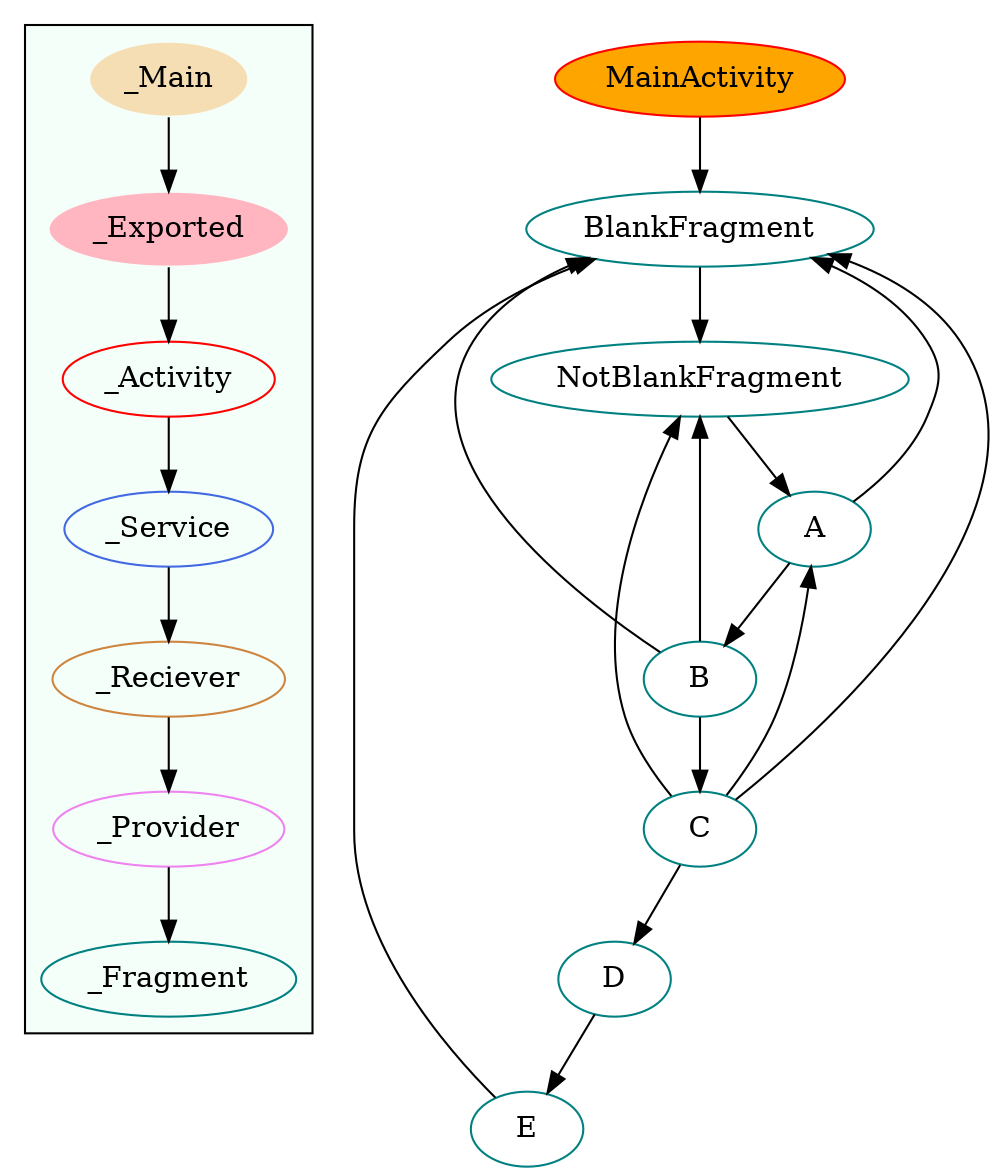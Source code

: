 digraph G {
subgraph cluster_legend{ 
bgcolor=mintcream;
_Activity[color = red];
_Service[color = royalblue];
_Provider[color = violet];
_Reciever[color = peru];
_Fragment[color = teal];
_Main[style=filled, fillcolor=wheat, color = mintcream];
_Exported[style=filled, fillcolor=lightpink, color = mintcream];
_Main -> _Exported -> _Activity -> _Service -> _Reciever -> _Provider -> _Fragment; 
}
MainActivity[style=filled, fillcolor=orange, color = red];
BlankFragment[color = teal];
NotBlankFragment[color = teal];
B[color = teal];
C[color = teal];
D[color = teal];
E[color = teal];
A[color = teal];
BlankFragment->NotBlankFragment;
MainActivity->BlankFragment;
NotBlankFragment->A;
B->C;
B->NotBlankFragment;
B->BlankFragment;
C->BlankFragment;
C->NotBlankFragment;
C->D;
C->A;
D->E;
E->BlankFragment;
A->BlankFragment;
A->B;
}
